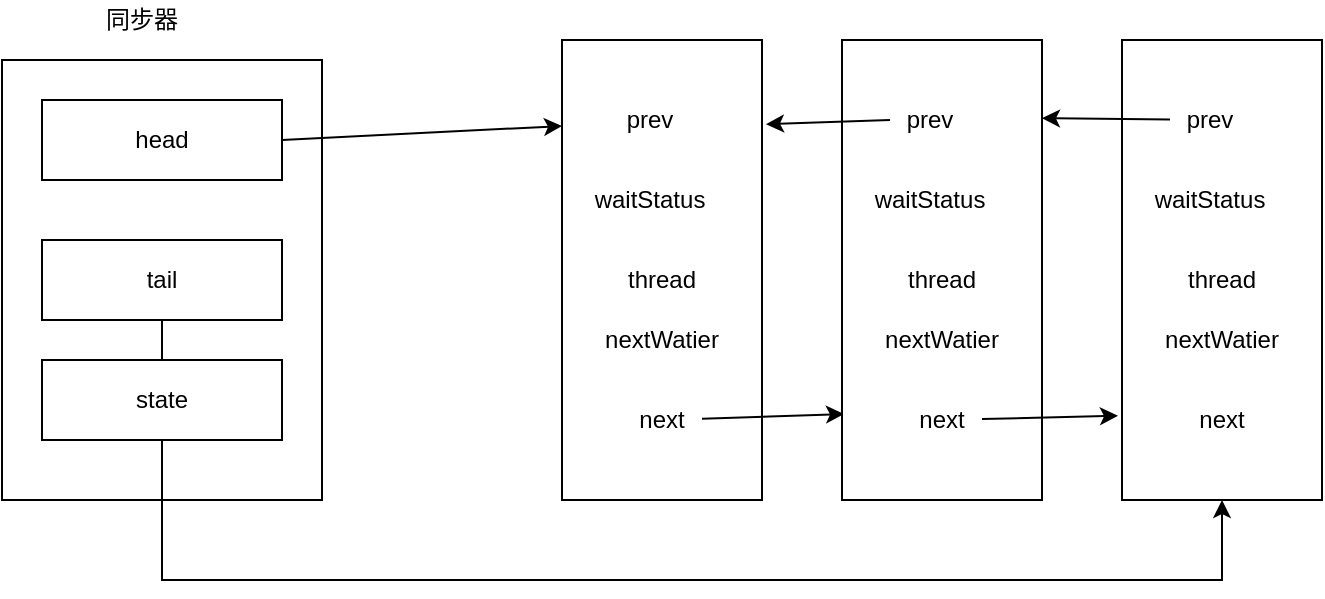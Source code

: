 <mxfile version="13.10.0" type="github">
  <diagram id="7eF5f-5wSSZ6lIxdxpgN" name="第 1 页">
    <mxGraphModel dx="852" dy="404" grid="1" gridSize="10" guides="1" tooltips="1" connect="1" arrows="1" fold="1" page="1" pageScale="1" pageWidth="827" pageHeight="1169" math="0" shadow="0">
      <root>
        <mxCell id="0" />
        <mxCell id="1" parent="0" />
        <mxCell id="zd9pnpthOWyxjNE9amug-1" value="" style="rounded=0;whiteSpace=wrap;html=1;" vertex="1" parent="1">
          <mxGeometry x="90" y="170" width="160" height="220" as="geometry" />
        </mxCell>
        <mxCell id="zd9pnpthOWyxjNE9amug-26" style="rounded=0;orthogonalLoop=1;jettySize=auto;html=1;exitX=1;exitY=0.5;exitDx=0;exitDy=0;entryX=0;entryY=0.187;entryDx=0;entryDy=0;entryPerimeter=0;" edge="1" parent="1" source="zd9pnpthOWyxjNE9amug-2" target="zd9pnpthOWyxjNE9amug-6">
          <mxGeometry relative="1" as="geometry" />
        </mxCell>
        <mxCell id="zd9pnpthOWyxjNE9amug-2" value="head" style="rounded=0;whiteSpace=wrap;html=1;" vertex="1" parent="1">
          <mxGeometry x="110" y="190" width="120" height="40" as="geometry" />
        </mxCell>
        <mxCell id="zd9pnpthOWyxjNE9amug-33" style="edgeStyle=orthogonalEdgeStyle;rounded=0;orthogonalLoop=1;jettySize=auto;html=1;entryX=0.5;entryY=1;entryDx=0;entryDy=0;" edge="1" parent="1" source="zd9pnpthOWyxjNE9amug-3" target="zd9pnpthOWyxjNE9amug-19">
          <mxGeometry relative="1" as="geometry">
            <Array as="points">
              <mxPoint x="170" y="430" />
              <mxPoint x="700" y="430" />
            </Array>
          </mxGeometry>
        </mxCell>
        <mxCell id="zd9pnpthOWyxjNE9amug-3" value="tail" style="rounded=0;whiteSpace=wrap;html=1;" vertex="1" parent="1">
          <mxGeometry x="110" y="260" width="120" height="40" as="geometry" />
        </mxCell>
        <mxCell id="zd9pnpthOWyxjNE9amug-4" value="state" style="rounded=0;whiteSpace=wrap;html=1;" vertex="1" parent="1">
          <mxGeometry x="110" y="320" width="120" height="40" as="geometry" />
        </mxCell>
        <mxCell id="zd9pnpthOWyxjNE9amug-5" value="同步器" style="text;html=1;strokeColor=none;fillColor=none;align=center;verticalAlign=middle;whiteSpace=wrap;rounded=0;" vertex="1" parent="1">
          <mxGeometry x="140" y="140" width="40" height="20" as="geometry" />
        </mxCell>
        <mxCell id="zd9pnpthOWyxjNE9amug-6" value="" style="rounded=0;whiteSpace=wrap;html=1;" vertex="1" parent="1">
          <mxGeometry x="370" y="160" width="100" height="230" as="geometry" />
        </mxCell>
        <mxCell id="zd9pnpthOWyxjNE9amug-7" value="prev" style="text;html=1;strokeColor=none;fillColor=none;align=center;verticalAlign=middle;whiteSpace=wrap;rounded=0;" vertex="1" parent="1">
          <mxGeometry x="394" y="190" width="40" height="20" as="geometry" />
        </mxCell>
        <mxCell id="zd9pnpthOWyxjNE9amug-8" value="waitStatus" style="text;html=1;strokeColor=none;fillColor=none;align=center;verticalAlign=middle;whiteSpace=wrap;rounded=0;" vertex="1" parent="1">
          <mxGeometry x="394" y="230" width="40" height="20" as="geometry" />
        </mxCell>
        <mxCell id="zd9pnpthOWyxjNE9amug-9" value="thread" style="text;html=1;strokeColor=none;fillColor=none;align=center;verticalAlign=middle;whiteSpace=wrap;rounded=0;" vertex="1" parent="1">
          <mxGeometry x="400" y="270" width="40" height="20" as="geometry" />
        </mxCell>
        <mxCell id="zd9pnpthOWyxjNE9amug-10" value="nextWatier" style="text;html=1;strokeColor=none;fillColor=none;align=center;verticalAlign=middle;whiteSpace=wrap;rounded=0;" vertex="1" parent="1">
          <mxGeometry x="400" y="300" width="40" height="20" as="geometry" />
        </mxCell>
        <mxCell id="zd9pnpthOWyxjNE9amug-31" style="edgeStyle=none;rounded=0;orthogonalLoop=1;jettySize=auto;html=1;entryX=0.01;entryY=0.813;entryDx=0;entryDy=0;entryPerimeter=0;" edge="1" parent="1" source="zd9pnpthOWyxjNE9amug-11" target="zd9pnpthOWyxjNE9amug-13">
          <mxGeometry relative="1" as="geometry" />
        </mxCell>
        <mxCell id="zd9pnpthOWyxjNE9amug-11" value="next" style="text;html=1;strokeColor=none;fillColor=none;align=center;verticalAlign=middle;whiteSpace=wrap;rounded=0;" vertex="1" parent="1">
          <mxGeometry x="400" y="340" width="40" height="20" as="geometry" />
        </mxCell>
        <mxCell id="zd9pnpthOWyxjNE9amug-13" value="" style="rounded=0;whiteSpace=wrap;html=1;" vertex="1" parent="1">
          <mxGeometry x="510" y="160" width="100" height="230" as="geometry" />
        </mxCell>
        <mxCell id="zd9pnpthOWyxjNE9amug-29" style="edgeStyle=none;rounded=0;orthogonalLoop=1;jettySize=auto;html=1;exitX=0;exitY=0.5;exitDx=0;exitDy=0;entryX=1.02;entryY=0.183;entryDx=0;entryDy=0;entryPerimeter=0;" edge="1" parent="1" source="zd9pnpthOWyxjNE9amug-14" target="zd9pnpthOWyxjNE9amug-6">
          <mxGeometry relative="1" as="geometry" />
        </mxCell>
        <mxCell id="zd9pnpthOWyxjNE9amug-14" value="prev" style="text;html=1;strokeColor=none;fillColor=none;align=center;verticalAlign=middle;whiteSpace=wrap;rounded=0;" vertex="1" parent="1">
          <mxGeometry x="534" y="190" width="40" height="20" as="geometry" />
        </mxCell>
        <mxCell id="zd9pnpthOWyxjNE9amug-15" value="waitStatus" style="text;html=1;strokeColor=none;fillColor=none;align=center;verticalAlign=middle;whiteSpace=wrap;rounded=0;" vertex="1" parent="1">
          <mxGeometry x="534" y="230" width="40" height="20" as="geometry" />
        </mxCell>
        <mxCell id="zd9pnpthOWyxjNE9amug-16" value="thread" style="text;html=1;strokeColor=none;fillColor=none;align=center;verticalAlign=middle;whiteSpace=wrap;rounded=0;" vertex="1" parent="1">
          <mxGeometry x="540" y="270" width="40" height="20" as="geometry" />
        </mxCell>
        <mxCell id="zd9pnpthOWyxjNE9amug-17" value="nextWatier" style="text;html=1;strokeColor=none;fillColor=none;align=center;verticalAlign=middle;whiteSpace=wrap;rounded=0;" vertex="1" parent="1">
          <mxGeometry x="540" y="300" width="40" height="20" as="geometry" />
        </mxCell>
        <mxCell id="zd9pnpthOWyxjNE9amug-32" style="edgeStyle=none;rounded=0;orthogonalLoop=1;jettySize=auto;html=1;entryX=-0.02;entryY=0.817;entryDx=0;entryDy=0;entryPerimeter=0;" edge="1" parent="1" source="zd9pnpthOWyxjNE9amug-18" target="zd9pnpthOWyxjNE9amug-19">
          <mxGeometry relative="1" as="geometry" />
        </mxCell>
        <mxCell id="zd9pnpthOWyxjNE9amug-18" value="next" style="text;html=1;strokeColor=none;fillColor=none;align=center;verticalAlign=middle;whiteSpace=wrap;rounded=0;" vertex="1" parent="1">
          <mxGeometry x="540" y="340" width="40" height="20" as="geometry" />
        </mxCell>
        <mxCell id="zd9pnpthOWyxjNE9amug-19" value="" style="rounded=0;whiteSpace=wrap;html=1;" vertex="1" parent="1">
          <mxGeometry x="650" y="160" width="100" height="230" as="geometry" />
        </mxCell>
        <mxCell id="zd9pnpthOWyxjNE9amug-30" style="edgeStyle=none;rounded=0;orthogonalLoop=1;jettySize=auto;html=1;entryX=1;entryY=0.17;entryDx=0;entryDy=0;entryPerimeter=0;" edge="1" parent="1" source="zd9pnpthOWyxjNE9amug-20" target="zd9pnpthOWyxjNE9amug-13">
          <mxGeometry relative="1" as="geometry" />
        </mxCell>
        <mxCell id="zd9pnpthOWyxjNE9amug-20" value="prev" style="text;html=1;strokeColor=none;fillColor=none;align=center;verticalAlign=middle;whiteSpace=wrap;rounded=0;" vertex="1" parent="1">
          <mxGeometry x="674" y="190" width="40" height="20" as="geometry" />
        </mxCell>
        <mxCell id="zd9pnpthOWyxjNE9amug-21" value="waitStatus" style="text;html=1;strokeColor=none;fillColor=none;align=center;verticalAlign=middle;whiteSpace=wrap;rounded=0;" vertex="1" parent="1">
          <mxGeometry x="674" y="230" width="40" height="20" as="geometry" />
        </mxCell>
        <mxCell id="zd9pnpthOWyxjNE9amug-22" value="thread" style="text;html=1;strokeColor=none;fillColor=none;align=center;verticalAlign=middle;whiteSpace=wrap;rounded=0;" vertex="1" parent="1">
          <mxGeometry x="680" y="270" width="40" height="20" as="geometry" />
        </mxCell>
        <mxCell id="zd9pnpthOWyxjNE9amug-23" value="nextWatier" style="text;html=1;strokeColor=none;fillColor=none;align=center;verticalAlign=middle;whiteSpace=wrap;rounded=0;" vertex="1" parent="1">
          <mxGeometry x="680" y="300" width="40" height="20" as="geometry" />
        </mxCell>
        <mxCell id="zd9pnpthOWyxjNE9amug-24" value="next" style="text;html=1;strokeColor=none;fillColor=none;align=center;verticalAlign=middle;whiteSpace=wrap;rounded=0;" vertex="1" parent="1">
          <mxGeometry x="680" y="340" width="40" height="20" as="geometry" />
        </mxCell>
      </root>
    </mxGraphModel>
  </diagram>
</mxfile>
